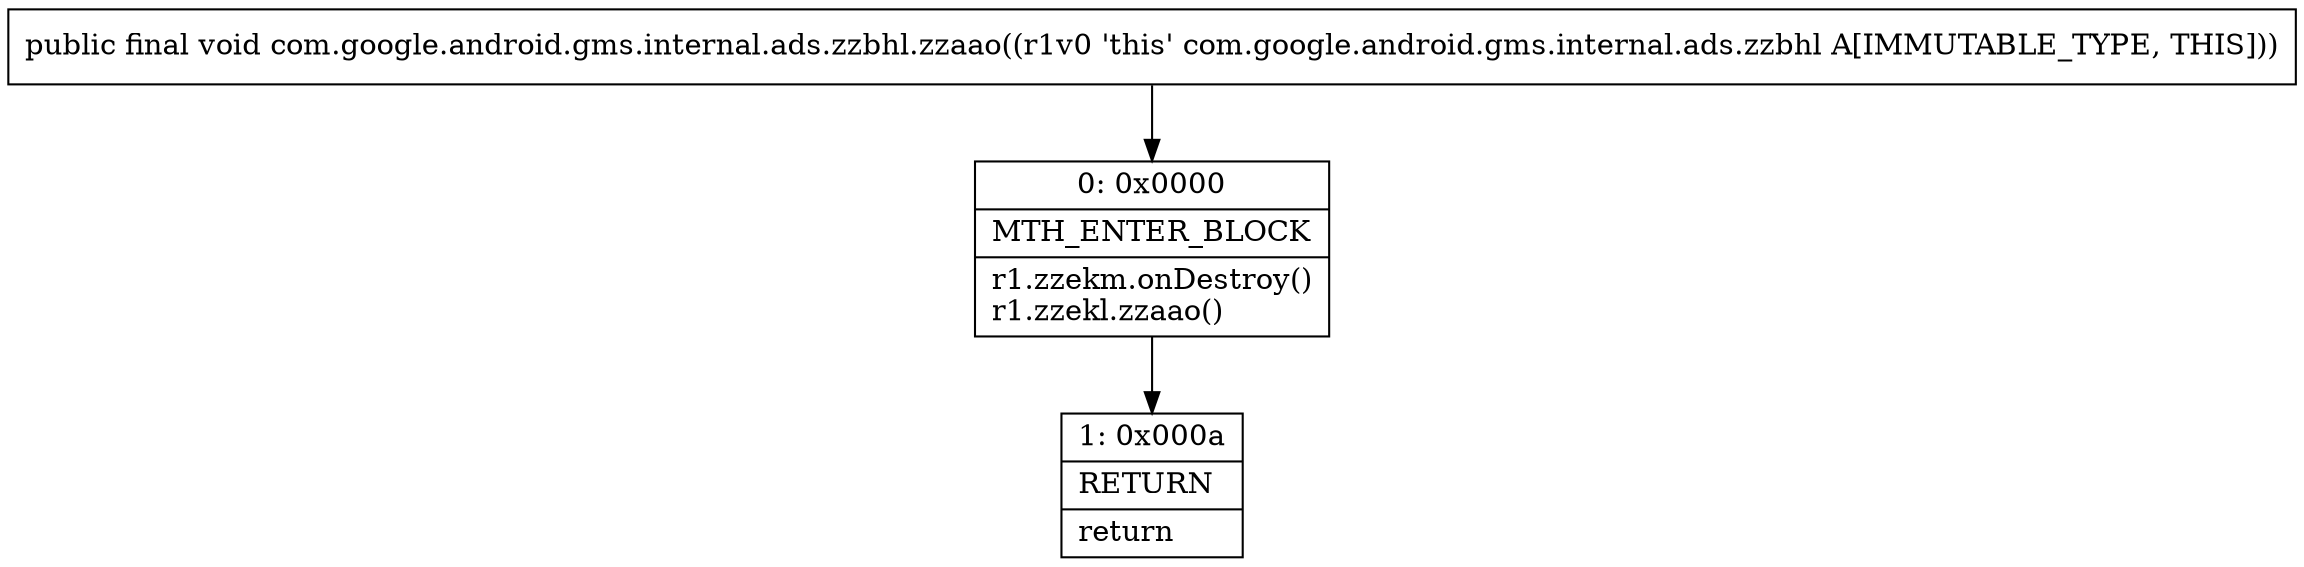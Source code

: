 digraph "CFG forcom.google.android.gms.internal.ads.zzbhl.zzaao()V" {
Node_0 [shape=record,label="{0\:\ 0x0000|MTH_ENTER_BLOCK\l|r1.zzekm.onDestroy()\lr1.zzekl.zzaao()\l}"];
Node_1 [shape=record,label="{1\:\ 0x000a|RETURN\l|return\l}"];
MethodNode[shape=record,label="{public final void com.google.android.gms.internal.ads.zzbhl.zzaao((r1v0 'this' com.google.android.gms.internal.ads.zzbhl A[IMMUTABLE_TYPE, THIS])) }"];
MethodNode -> Node_0;
Node_0 -> Node_1;
}

